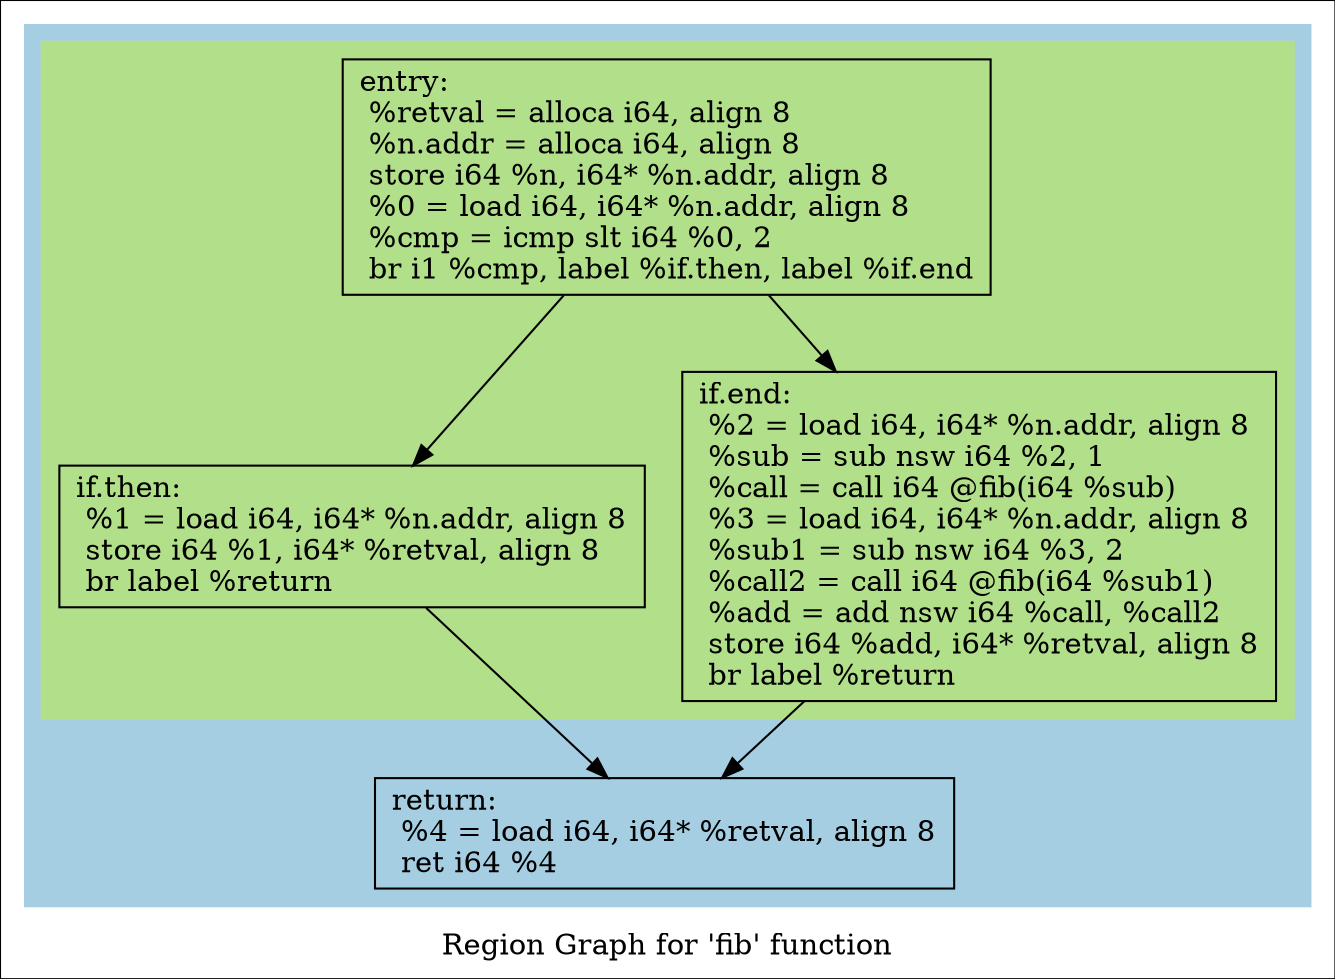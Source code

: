 digraph "Region Graph for 'fib' function" {
	label="Region Graph for 'fib' function";

	Node0x563c3bdd6c40 [shape=record,label="{entry:\l  %retval = alloca i64, align 8\l  %n.addr = alloca i64, align 8\l  store i64 %n, i64* %n.addr, align 8\l  %0 = load i64, i64* %n.addr, align 8\l  %cmp = icmp slt i64 %0, 2\l  br i1 %cmp, label %if.then, label %if.end\l}"];
	Node0x563c3bdd6c40 -> Node0x563c3bdd6ff0;
	Node0x563c3bdd6c40 -> Node0x563c3bdd7430;
	Node0x563c3bdd6ff0 [shape=record,label="{if.then:                                          \l  %1 = load i64, i64* %n.addr, align 8\l  store i64 %1, i64* %retval, align 8\l  br label %return\l}"];
	Node0x563c3bdd6ff0 -> Node0x563c3bdd7600;
	Node0x563c3bdd7600 [shape=record,label="{return:                                           \l  %4 = load i64, i64* %retval, align 8\l  ret i64 %4\l}"];
	Node0x563c3bdd7430 [shape=record,label="{if.end:                                           \l  %2 = load i64, i64* %n.addr, align 8\l  %sub = sub nsw i64 %2, 1\l  %call = call i64 @fib(i64 %sub)\l  %3 = load i64, i64* %n.addr, align 8\l  %sub1 = sub nsw i64 %3, 2\l  %call2 = call i64 @fib(i64 %sub1)\l  %add = add nsw i64 %call, %call2\l  store i64 %add, i64* %retval, align 8\l  br label %return\l}"];
	Node0x563c3bdd7430 -> Node0x563c3bdd7600;
	colorscheme = "paired12"
        subgraph cluster_0x563c3bddcba0 {
          label = "";
          style = filled;
          color = 1
          subgraph cluster_0x563c3bddc9e0 {
            label = "";
            style = filled;
            color = 3
            Node0x563c3bdd6c40;
            Node0x563c3bdd6ff0;
            Node0x563c3bdd7430;
          }
          Node0x563c3bdd7600;
        }
}
